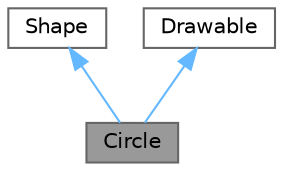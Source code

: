 digraph "Circle"
{
 // LATEX_PDF_SIZE
  bgcolor="transparent";
  edge [fontname=Helvetica,fontsize=10,labelfontname=Helvetica,labelfontsize=10];
  node [fontname=Helvetica,fontsize=10,shape=box,height=0.2,width=0.4];
  Node1 [id="Node000001",label="Circle",height=0.2,width=0.4,color="gray40", fillcolor="grey60", style="filled", fontcolor="black",tooltip="This is a Circle class."];
  Node2 -> Node1 [id="edge3_Node000001_Node000002",dir="back",color="steelblue1",style="solid",tooltip=" "];
  Node2 [id="Node000002",label="Shape",height=0.2,width=0.4,color="gray40", fillcolor="white", style="filled",URL="$class_shape.html",tooltip="This is a Shape class."];
  Node3 -> Node1 [id="edge4_Node000001_Node000003",dir="back",color="steelblue1",style="solid",tooltip=" "];
  Node3 [id="Node000003",label="Drawable",height=0.2,width=0.4,color="gray40", fillcolor="white", style="filled",URL="$class_drawable.html",tooltip="This is a Drawable header file."];
}
